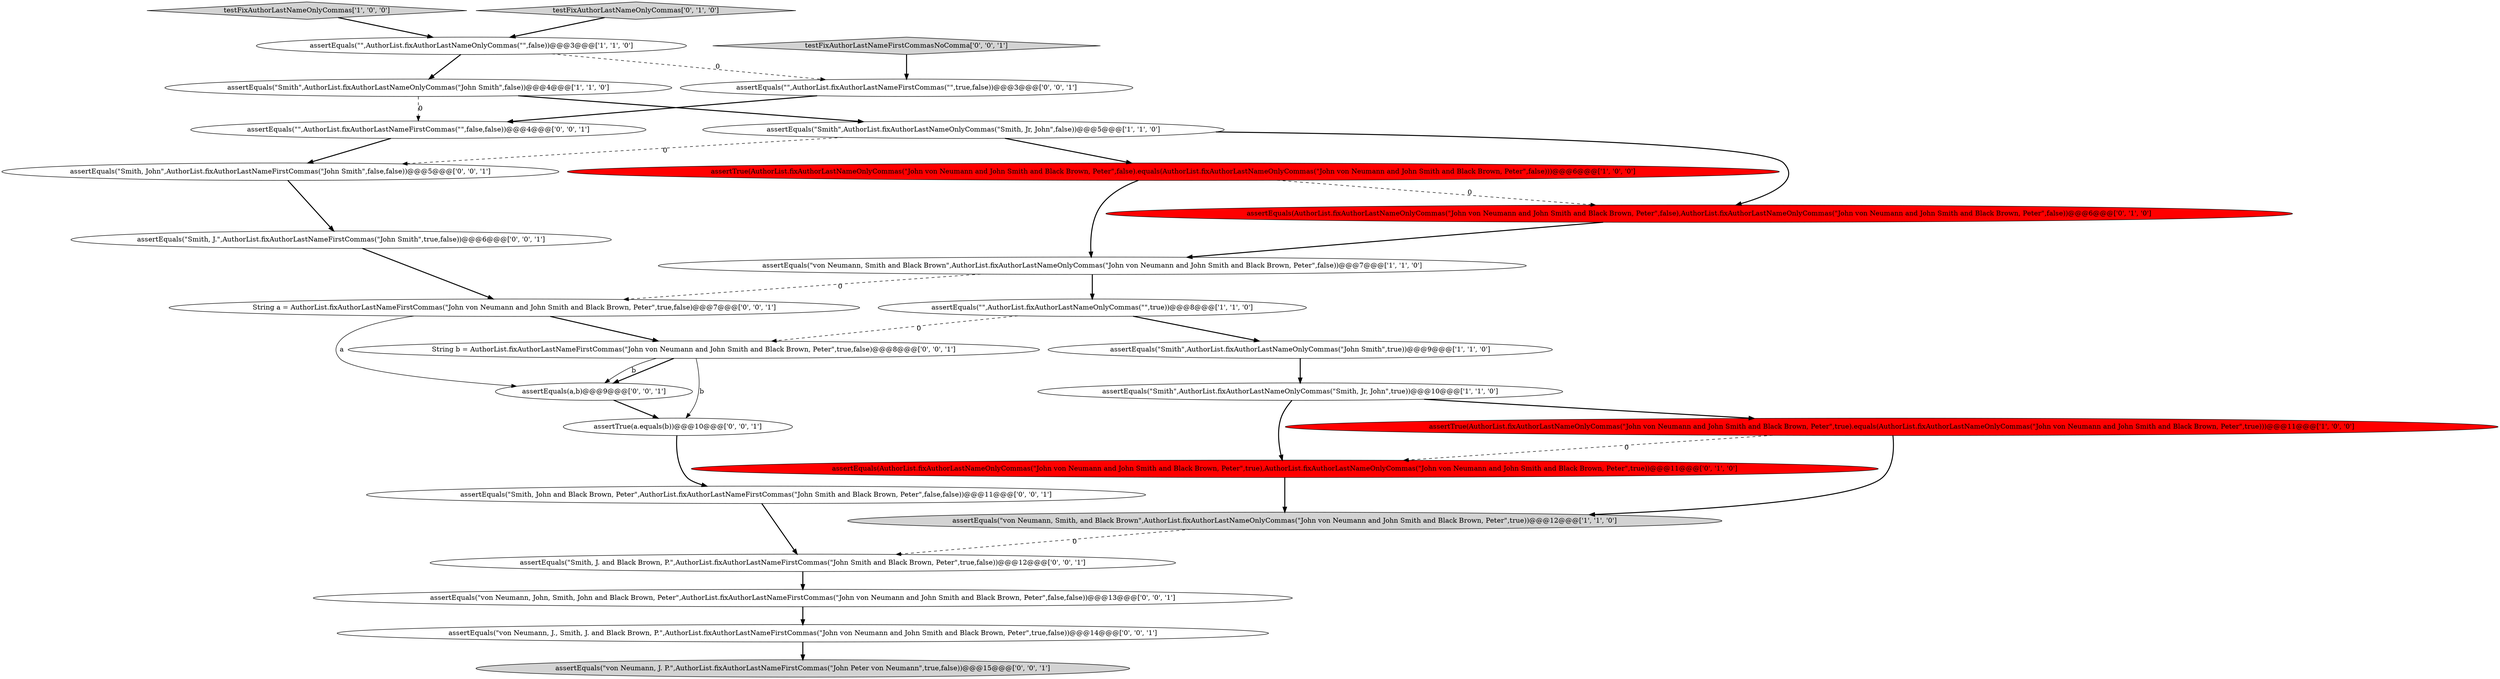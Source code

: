 digraph {
22 [style = filled, label = "assertEquals(\"\",AuthorList.fixAuthorLastNameFirstCommas(\"\",true,false))@@@3@@@['0', '0', '1']", fillcolor = white, shape = ellipse image = "AAA0AAABBB3BBB"];
26 [style = filled, label = "assertEquals(\"von Neumann, J. P.\",AuthorList.fixAuthorLastNameFirstCommas(\"John Peter von Neumann\",true,false))@@@15@@@['0', '0', '1']", fillcolor = lightgray, shape = ellipse image = "AAA0AAABBB3BBB"];
3 [style = filled, label = "assertEquals(\"\",AuthorList.fixAuthorLastNameOnlyCommas(\"\",false))@@@3@@@['1', '1', '0']", fillcolor = white, shape = ellipse image = "AAA0AAABBB1BBB"];
27 [style = filled, label = "String b = AuthorList.fixAuthorLastNameFirstCommas(\"John von Neumann and John Smith and Black Brown, Peter\",true,false)@@@8@@@['0', '0', '1']", fillcolor = white, shape = ellipse image = "AAA0AAABBB3BBB"];
23 [style = filled, label = "assertEquals(a,b)@@@9@@@['0', '0', '1']", fillcolor = white, shape = ellipse image = "AAA0AAABBB3BBB"];
2 [style = filled, label = "assertEquals(\"\",AuthorList.fixAuthorLastNameOnlyCommas(\"\",true))@@@8@@@['1', '1', '0']", fillcolor = white, shape = ellipse image = "AAA0AAABBB1BBB"];
11 [style = filled, label = "assertEquals(AuthorList.fixAuthorLastNameOnlyCommas(\"John von Neumann and John Smith and Black Brown, Peter\",true),AuthorList.fixAuthorLastNameOnlyCommas(\"John von Neumann and John Smith and Black Brown, Peter\",true))@@@11@@@['0', '1', '0']", fillcolor = red, shape = ellipse image = "AAA1AAABBB2BBB"];
16 [style = filled, label = "assertEquals(\"\",AuthorList.fixAuthorLastNameFirstCommas(\"\",false,false))@@@4@@@['0', '0', '1']", fillcolor = white, shape = ellipse image = "AAA0AAABBB3BBB"];
19 [style = filled, label = "assertTrue(a.equals(b))@@@10@@@['0', '0', '1']", fillcolor = white, shape = ellipse image = "AAA0AAABBB3BBB"];
7 [style = filled, label = "assertEquals(\"Smith\",AuthorList.fixAuthorLastNameOnlyCommas(\"John Smith\",true))@@@9@@@['1', '1', '0']", fillcolor = white, shape = ellipse image = "AAA0AAABBB1BBB"];
18 [style = filled, label = "assertEquals(\"Smith, John\",AuthorList.fixAuthorLastNameFirstCommas(\"John Smith\",false,false))@@@5@@@['0', '0', '1']", fillcolor = white, shape = ellipse image = "AAA0AAABBB3BBB"];
10 [style = filled, label = "assertTrue(AuthorList.fixAuthorLastNameOnlyCommas(\"John von Neumann and John Smith and Black Brown, Peter\",true).equals(AuthorList.fixAuthorLastNameOnlyCommas(\"John von Neumann and John Smith and Black Brown, Peter\",true)))@@@11@@@['1', '0', '0']", fillcolor = red, shape = ellipse image = "AAA1AAABBB1BBB"];
8 [style = filled, label = "testFixAuthorLastNameOnlyCommas['1', '0', '0']", fillcolor = lightgray, shape = diamond image = "AAA0AAABBB1BBB"];
0 [style = filled, label = "assertEquals(\"von Neumann, Smith, and Black Brown\",AuthorList.fixAuthorLastNameOnlyCommas(\"John von Neumann and John Smith and Black Brown, Peter\",true))@@@12@@@['1', '1', '0']", fillcolor = lightgray, shape = ellipse image = "AAA0AAABBB1BBB"];
6 [style = filled, label = "assertEquals(\"Smith\",AuthorList.fixAuthorLastNameOnlyCommas(\"Smith, Jr, John\",false))@@@5@@@['1', '1', '0']", fillcolor = white, shape = ellipse image = "AAA0AAABBB1BBB"];
4 [style = filled, label = "assertEquals(\"von Neumann, Smith and Black Brown\",AuthorList.fixAuthorLastNameOnlyCommas(\"John von Neumann and John Smith and Black Brown, Peter\",false))@@@7@@@['1', '1', '0']", fillcolor = white, shape = ellipse image = "AAA0AAABBB1BBB"];
15 [style = filled, label = "testFixAuthorLastNameFirstCommasNoComma['0', '0', '1']", fillcolor = lightgray, shape = diamond image = "AAA0AAABBB3BBB"];
17 [style = filled, label = "assertEquals(\"von Neumann, J., Smith, J. and Black Brown, P.\",AuthorList.fixAuthorLastNameFirstCommas(\"John von Neumann and John Smith and Black Brown, Peter\",true,false))@@@14@@@['0', '0', '1']", fillcolor = white, shape = ellipse image = "AAA0AAABBB3BBB"];
1 [style = filled, label = "assertEquals(\"Smith\",AuthorList.fixAuthorLastNameOnlyCommas(\"Smith, Jr, John\",true))@@@10@@@['1', '1', '0']", fillcolor = white, shape = ellipse image = "AAA0AAABBB1BBB"];
21 [style = filled, label = "assertEquals(\"Smith, John and Black Brown, Peter\",AuthorList.fixAuthorLastNameFirstCommas(\"John Smith and Black Brown, Peter\",false,false))@@@11@@@['0', '0', '1']", fillcolor = white, shape = ellipse image = "AAA0AAABBB3BBB"];
14 [style = filled, label = "assertEquals(\"Smith, J. and Black Brown, P.\",AuthorList.fixAuthorLastNameFirstCommas(\"John Smith and Black Brown, Peter\",true,false))@@@12@@@['0', '0', '1']", fillcolor = white, shape = ellipse image = "AAA0AAABBB3BBB"];
9 [style = filled, label = "assertTrue(AuthorList.fixAuthorLastNameOnlyCommas(\"John von Neumann and John Smith and Black Brown, Peter\",false).equals(AuthorList.fixAuthorLastNameOnlyCommas(\"John von Neumann and John Smith and Black Brown, Peter\",false)))@@@6@@@['1', '0', '0']", fillcolor = red, shape = ellipse image = "AAA1AAABBB1BBB"];
13 [style = filled, label = "testFixAuthorLastNameOnlyCommas['0', '1', '0']", fillcolor = lightgray, shape = diamond image = "AAA0AAABBB2BBB"];
25 [style = filled, label = "assertEquals(\"von Neumann, John, Smith, John and Black Brown, Peter\",AuthorList.fixAuthorLastNameFirstCommas(\"John von Neumann and John Smith and Black Brown, Peter\",false,false))@@@13@@@['0', '0', '1']", fillcolor = white, shape = ellipse image = "AAA0AAABBB3BBB"];
12 [style = filled, label = "assertEquals(AuthorList.fixAuthorLastNameOnlyCommas(\"John von Neumann and John Smith and Black Brown, Peter\",false),AuthorList.fixAuthorLastNameOnlyCommas(\"John von Neumann and John Smith and Black Brown, Peter\",false))@@@6@@@['0', '1', '0']", fillcolor = red, shape = ellipse image = "AAA1AAABBB2BBB"];
20 [style = filled, label = "assertEquals(\"Smith, J.\",AuthorList.fixAuthorLastNameFirstCommas(\"John Smith\",true,false))@@@6@@@['0', '0', '1']", fillcolor = white, shape = ellipse image = "AAA0AAABBB3BBB"];
5 [style = filled, label = "assertEquals(\"Smith\",AuthorList.fixAuthorLastNameOnlyCommas(\"John Smith\",false))@@@4@@@['1', '1', '0']", fillcolor = white, shape = ellipse image = "AAA0AAABBB1BBB"];
24 [style = filled, label = "String a = AuthorList.fixAuthorLastNameFirstCommas(\"John von Neumann and John Smith and Black Brown, Peter\",true,false)@@@7@@@['0', '0', '1']", fillcolor = white, shape = ellipse image = "AAA0AAABBB3BBB"];
17->26 [style = bold, label=""];
16->18 [style = bold, label=""];
7->1 [style = bold, label=""];
14->25 [style = bold, label=""];
22->16 [style = bold, label=""];
9->4 [style = bold, label=""];
8->3 [style = bold, label=""];
2->27 [style = dashed, label="0"];
3->22 [style = dashed, label="0"];
4->2 [style = bold, label=""];
25->17 [style = bold, label=""];
1->11 [style = bold, label=""];
15->22 [style = bold, label=""];
6->18 [style = dashed, label="0"];
10->11 [style = dashed, label="0"];
5->16 [style = dashed, label="0"];
0->14 [style = dashed, label="0"];
18->20 [style = bold, label=""];
3->5 [style = bold, label=""];
11->0 [style = bold, label=""];
5->6 [style = bold, label=""];
13->3 [style = bold, label=""];
12->4 [style = bold, label=""];
23->19 [style = bold, label=""];
24->23 [style = solid, label="a"];
10->0 [style = bold, label=""];
27->23 [style = bold, label=""];
19->21 [style = bold, label=""];
9->12 [style = dashed, label="0"];
2->7 [style = bold, label=""];
4->24 [style = dashed, label="0"];
6->9 [style = bold, label=""];
27->19 [style = solid, label="b"];
20->24 [style = bold, label=""];
1->10 [style = bold, label=""];
27->23 [style = solid, label="b"];
24->27 [style = bold, label=""];
21->14 [style = bold, label=""];
6->12 [style = bold, label=""];
}
